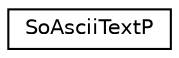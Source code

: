digraph "Graphical Class Hierarchy"
{
 // LATEX_PDF_SIZE
  edge [fontname="Helvetica",fontsize="10",labelfontname="Helvetica",labelfontsize="10"];
  node [fontname="Helvetica",fontsize="10",shape=record];
  rankdir="LR";
  Node0 [label="SoAsciiTextP",height=0.2,width=0.4,color="black", fillcolor="white", style="filled",URL="$classSoAsciiTextP.html",tooltip=" "];
}
